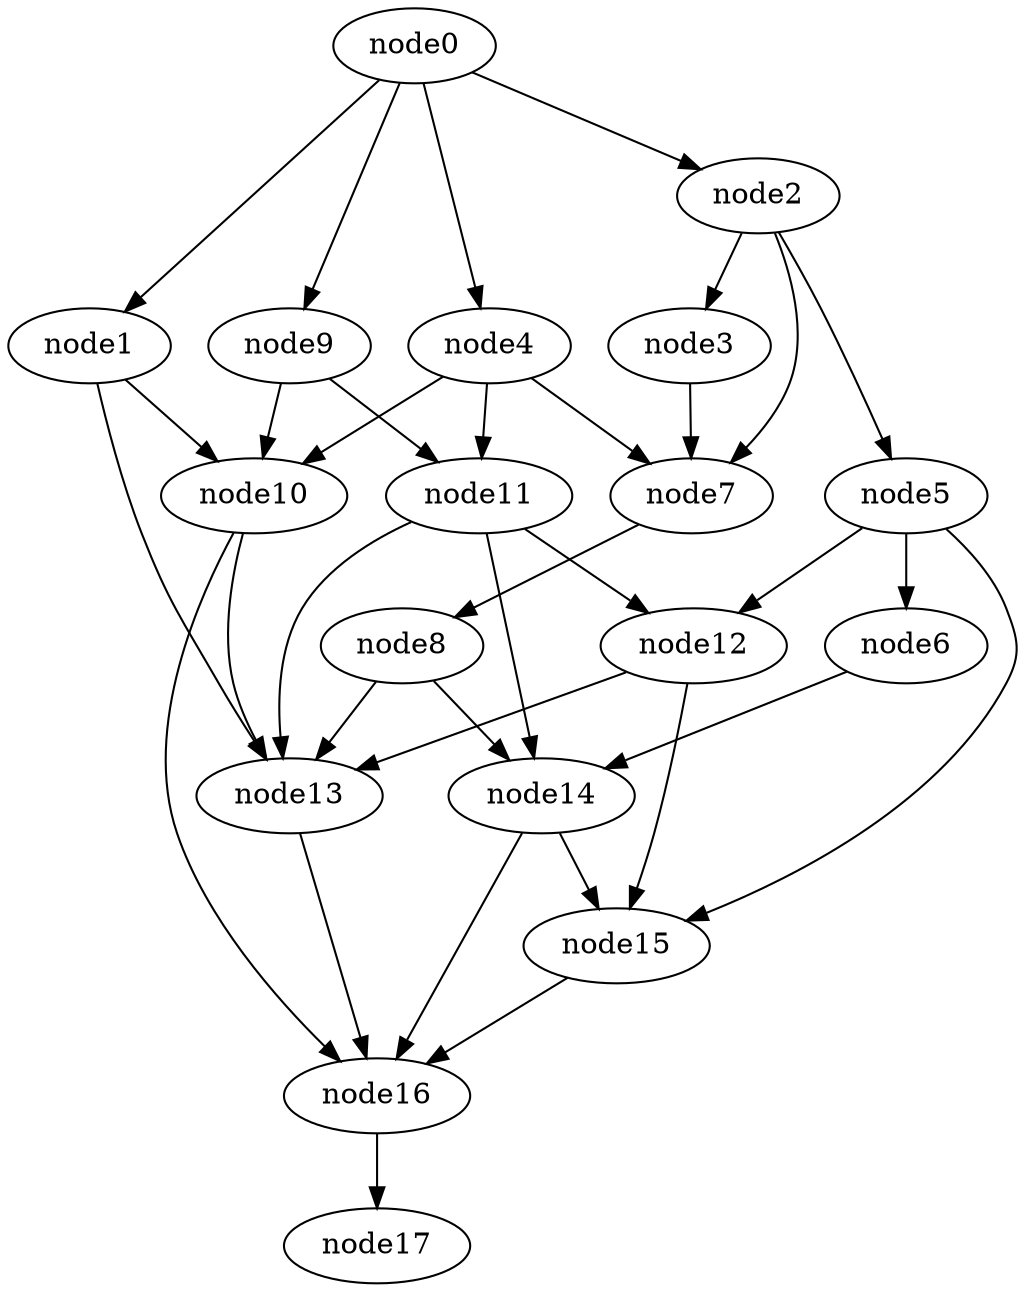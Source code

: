 digraph g{
	node17
	node16 -> node17
	node15 -> node16
	node14 -> node16
	node14 -> node15
	node13 -> node16
	node12 -> node15
	node12 -> node13
	node11 -> node14
	node11 -> node13
	node11 -> node12
	node10 -> node16
	node10 -> node13
	node9 -> node11
	node9 -> node10
	node8 -> node14
	node8 -> node13
	node7 -> node8
	node6 -> node14
	node5 -> node15
	node5 -> node12
	node5 -> node6
	node4 -> node11
	node4 -> node10
	node4 -> node7
	node3 -> node7
	node2 -> node7
	node2 -> node5
	node2 -> node3
	node1 -> node13
	node1 -> node10
	node0 -> node9
	node0 -> node4
	node0 -> node2
	node0 -> node1
}
